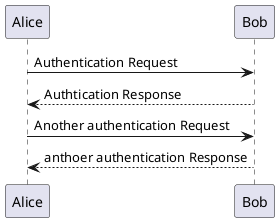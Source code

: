 @startuml
Alice -> Bob: Authentication Request
Bob --> Alice: Authtication Response

Alice -> Bob: Another authentication Request
Alice <-- Bob: anthoer authentication Response
@enduml
